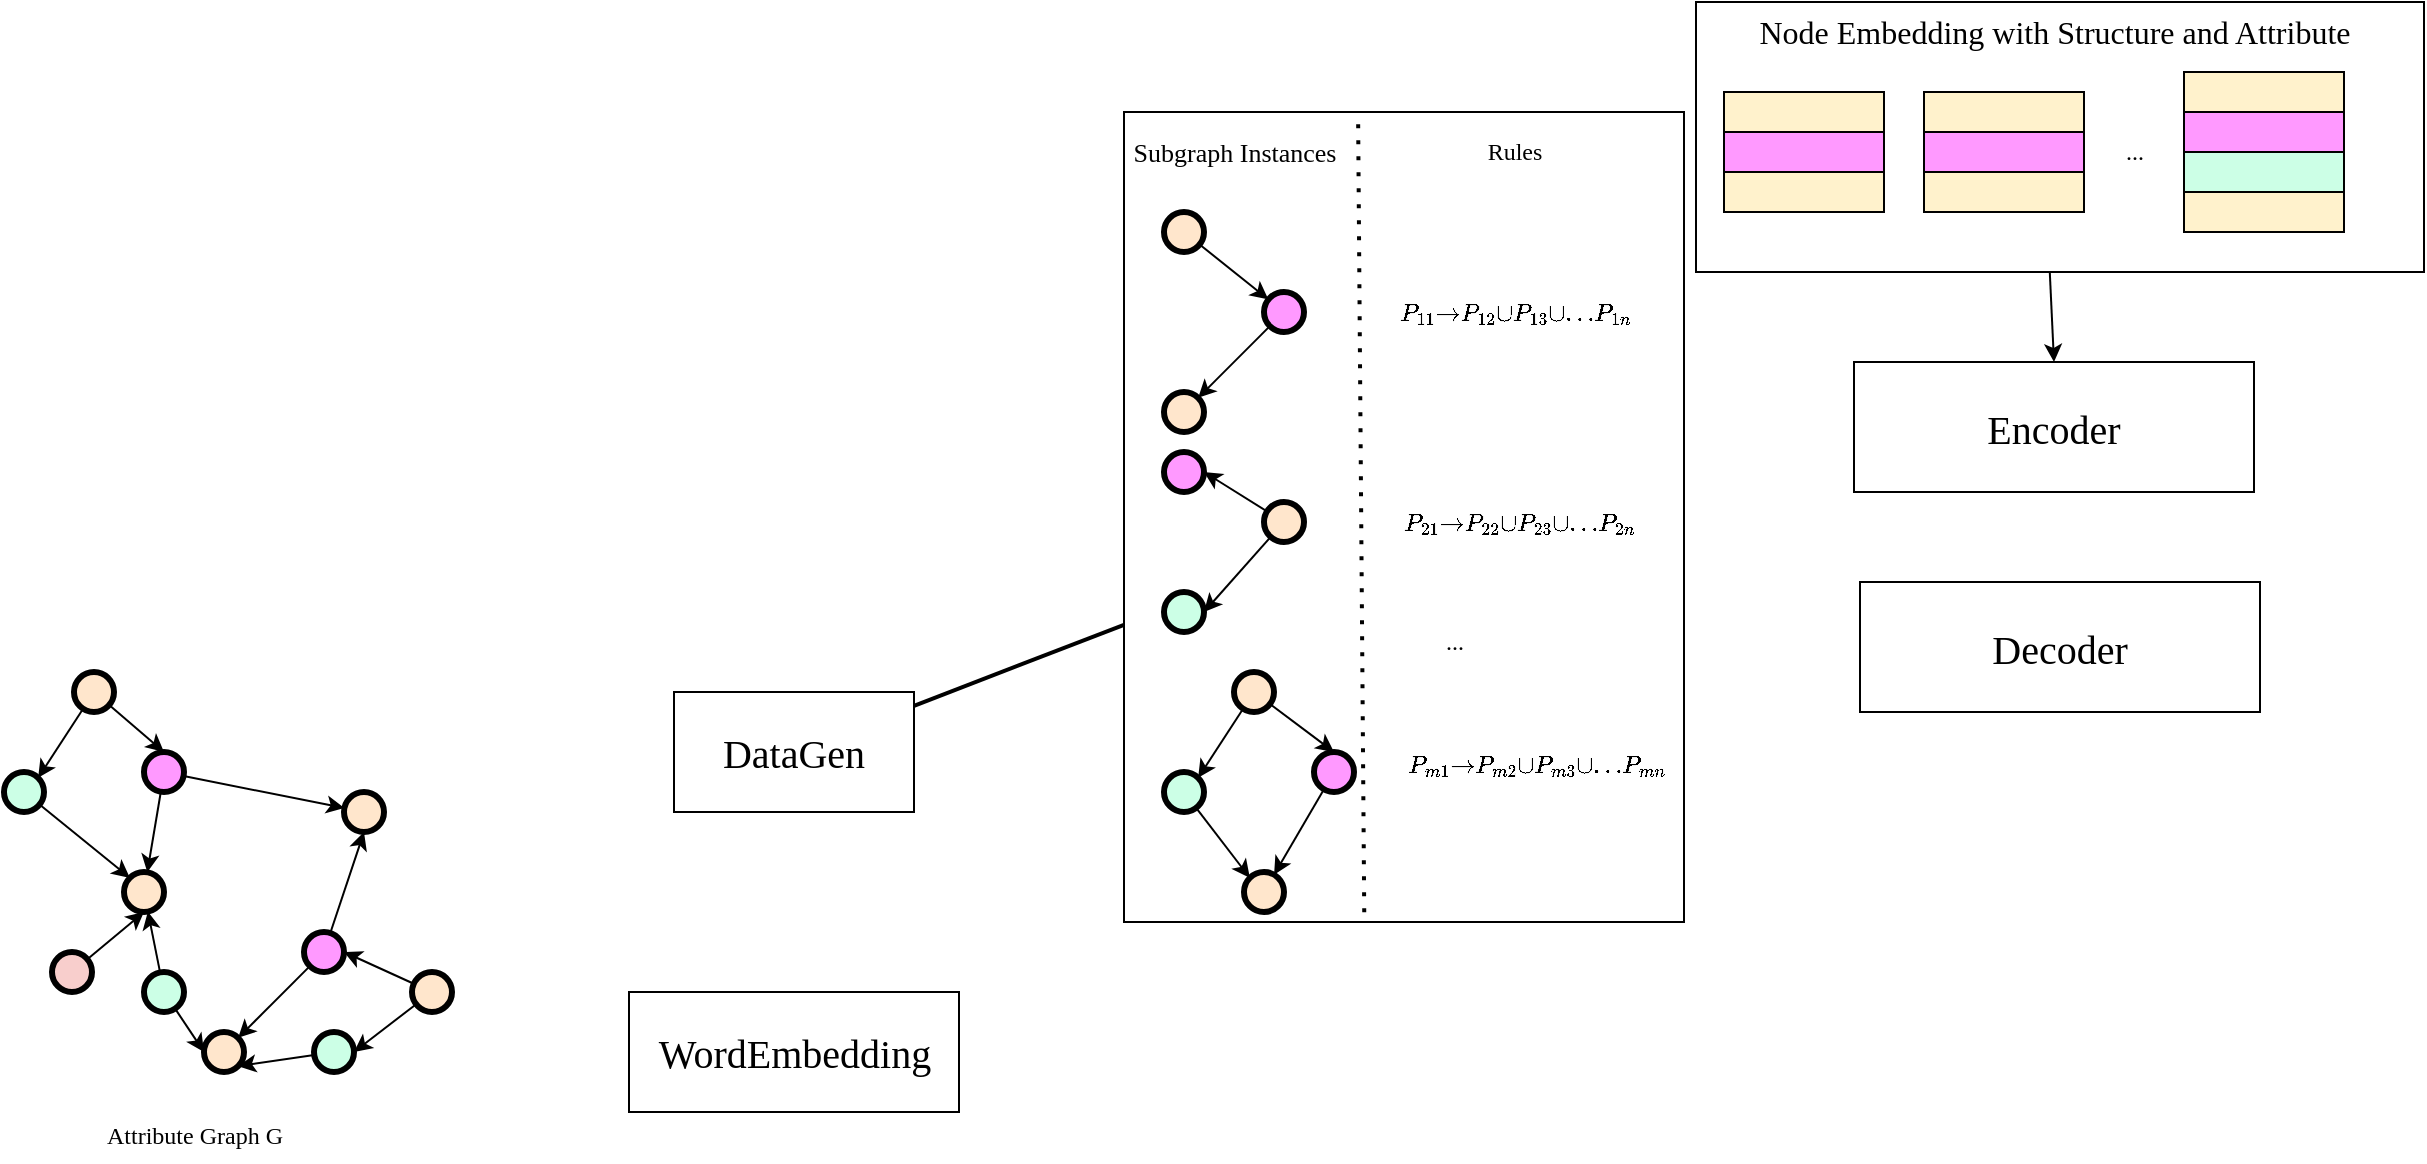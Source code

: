 <mxfile version="20.7.4" type="github">
  <diagram id="YgVjmNeeTJTMkVuTX1qY" name="第 1 页">
    <mxGraphModel dx="1733" dy="1698" grid="1" gridSize="10" guides="1" tooltips="1" connect="1" arrows="1" fold="1" page="1" pageScale="1" pageWidth="827" pageHeight="1169" math="1" shadow="0">
      <root>
        <mxCell id="0" />
        <mxCell id="1" parent="0" />
        <mxCell id="o_sgE8OzQir2t5ASwDxD-75" value="" style="rounded=0;whiteSpace=wrap;html=1;strokeWidth=1;fontFamily=Times New Roman;fontSize=12;" parent="1" vertex="1">
          <mxGeometry x="746" y="-95" width="364" height="135" as="geometry" />
        </mxCell>
        <mxCell id="o_sgE8OzQir2t5ASwDxD-49" value="" style="rounded=0;whiteSpace=wrap;html=1;strokeWidth=1;fontFamily=Times New Roman;fontSize=12;" parent="1" vertex="1">
          <mxGeometry x="460" y="-40" width="280" height="405" as="geometry" />
        </mxCell>
        <mxCell id="hbj6Zmw99jq0ys3fm93o-1" value="&lt;font style=&quot;font-size: 20px;&quot;&gt;Encoder&lt;/font&gt;" style="rounded=0;whiteSpace=wrap;html=1;fontFamily=Times New Roman;" parent="1" vertex="1">
          <mxGeometry x="825" y="85" width="200" height="65" as="geometry" />
        </mxCell>
        <mxCell id="o_sgE8OzQir2t5ASwDxD-80" style="edgeStyle=none;shape=connector;rounded=0;orthogonalLoop=1;jettySize=auto;html=1;labelBackgroundColor=default;strokeColor=default;strokeWidth=2;fontFamily=Times New Roman;fontSize=12;fontColor=#000000;endArrow=none;" parent="1" source="hbj6Zmw99jq0ys3fm93o-16" target="o_sgE8OzQir2t5ASwDxD-49" edge="1">
          <mxGeometry relative="1" as="geometry" />
        </mxCell>
        <mxCell id="hbj6Zmw99jq0ys3fm93o-16" value="&lt;font style=&quot;font-size: 20px;&quot;&gt;DataGen&lt;/font&gt;" style="rounded=0;whiteSpace=wrap;html=1;fontFamily=Times New Roman;" parent="1" vertex="1">
          <mxGeometry x="235" y="250" width="120" height="60" as="geometry" />
        </mxCell>
        <mxCell id="hbj6Zmw99jq0ys3fm93o-36" value="&lt;font style=&quot;font-size: 12px;&quot;&gt;Attribute Graph G&lt;/font&gt;" style="text;html=1;align=center;verticalAlign=middle;resizable=0;points=[];autosize=1;strokeColor=none;fillColor=none;fontSize=16;strokeWidth=3;fontFamily=Times New Roman;" parent="1" vertex="1">
          <mxGeometry x="-60" y="455" width="110" height="30" as="geometry" />
        </mxCell>
        <mxCell id="hbj6Zmw99jq0ys3fm93o-18" value="" style="ellipse;whiteSpace=wrap;html=1;aspect=fixed;fillColor=#FF99FF;strokeColor=#000000;strokeWidth=3;fontFamily=Times New Roman;" parent="1" vertex="1">
          <mxGeometry x="-30" y="280" width="20" height="20" as="geometry" />
        </mxCell>
        <mxCell id="hbj6Zmw99jq0ys3fm93o-19" value="" style="ellipse;whiteSpace=wrap;html=1;aspect=fixed;fillColor=#CCFFE6;strokeColor=#000000;strokeWidth=3;fontFamily=Times New Roman;" parent="1" vertex="1">
          <mxGeometry x="-100" y="290" width="20" height="20" as="geometry" />
        </mxCell>
        <mxCell id="hbj6Zmw99jq0ys3fm93o-20" value="" style="ellipse;whiteSpace=wrap;html=1;aspect=fixed;fillColor=#ffe6cc;strokeColor=#000000;strokeWidth=3;fontFamily=Times New Roman;" parent="1" vertex="1">
          <mxGeometry x="70" y="300" width="20" height="20" as="geometry" />
        </mxCell>
        <mxCell id="hbj6Zmw99jq0ys3fm93o-29" style="edgeStyle=none;rounded=0;orthogonalLoop=1;jettySize=auto;html=1;fontFamily=Times New Roman;" parent="1" source="hbj6Zmw99jq0ys3fm93o-18" target="hbj6Zmw99jq0ys3fm93o-20" edge="1">
          <mxGeometry relative="1" as="geometry" />
        </mxCell>
        <mxCell id="o_sgE8OzQir2t5ASwDxD-15" style="edgeStyle=none;rounded=0;orthogonalLoop=1;jettySize=auto;html=1;entryX=0;entryY=0.5;entryDx=0;entryDy=0;strokeWidth=1;fontFamily=Times New Roman;fontSize=12;fontColor=#000000;" parent="1" source="hbj6Zmw99jq0ys3fm93o-21" target="hbj6Zmw99jq0ys3fm93o-26" edge="1">
          <mxGeometry relative="1" as="geometry" />
        </mxCell>
        <mxCell id="hbj6Zmw99jq0ys3fm93o-21" value="" style="ellipse;whiteSpace=wrap;html=1;aspect=fixed;fillColor=#CCFFE6;strokeColor=#000000;strokeWidth=3;fontFamily=Times New Roman;" parent="1" vertex="1">
          <mxGeometry x="-30" y="390" width="20" height="20" as="geometry" />
        </mxCell>
        <mxCell id="hbj6Zmw99jq0ys3fm93o-22" value="" style="ellipse;whiteSpace=wrap;html=1;aspect=fixed;fillColor=#ffe6cc;strokeColor=#000000;strokeWidth=3;fontFamily=Times New Roman;" parent="1" vertex="1">
          <mxGeometry x="-40" y="340" width="20" height="20" as="geometry" />
        </mxCell>
        <mxCell id="hbj6Zmw99jq0ys3fm93o-28" style="rounded=0;orthogonalLoop=1;jettySize=auto;html=1;fontFamily=Times New Roman;" parent="1" source="hbj6Zmw99jq0ys3fm93o-18" target="hbj6Zmw99jq0ys3fm93o-22" edge="1">
          <mxGeometry relative="1" as="geometry" />
        </mxCell>
        <mxCell id="hbj6Zmw99jq0ys3fm93o-33" style="edgeStyle=none;rounded=0;orthogonalLoop=1;jettySize=auto;html=1;entryX=0;entryY=0;entryDx=0;entryDy=0;fontFamily=Times New Roman;" parent="1" source="hbj6Zmw99jq0ys3fm93o-19" target="hbj6Zmw99jq0ys3fm93o-22" edge="1">
          <mxGeometry relative="1" as="geometry" />
        </mxCell>
        <mxCell id="hbj6Zmw99jq0ys3fm93o-32" style="edgeStyle=none;rounded=0;orthogonalLoop=1;jettySize=auto;html=1;fontFamily=Times New Roman;" parent="1" source="hbj6Zmw99jq0ys3fm93o-21" target="hbj6Zmw99jq0ys3fm93o-22" edge="1">
          <mxGeometry relative="1" as="geometry" />
        </mxCell>
        <mxCell id="o_sgE8OzQir2t5ASwDxD-7" style="edgeStyle=none;rounded=0;orthogonalLoop=1;jettySize=auto;html=1;entryX=0.5;entryY=1;entryDx=0;entryDy=0;strokeWidth=1;fontFamily=Times New Roman;fontSize=12;fontColor=#000000;" parent="1" source="hbj6Zmw99jq0ys3fm93o-23" target="hbj6Zmw99jq0ys3fm93o-20" edge="1">
          <mxGeometry relative="1" as="geometry" />
        </mxCell>
        <mxCell id="hbj6Zmw99jq0ys3fm93o-23" value="" style="ellipse;whiteSpace=wrap;html=1;aspect=fixed;fillColor=#FF99FF;strokeColor=#000000;strokeWidth=3;fontFamily=Times New Roman;" parent="1" vertex="1">
          <mxGeometry x="50" y="370" width="20" height="20" as="geometry" />
        </mxCell>
        <mxCell id="hbj6Zmw99jq0ys3fm93o-26" value="" style="ellipse;whiteSpace=wrap;html=1;aspect=fixed;fillColor=#ffe6cc;strokeColor=#000000;strokeWidth=3;fontFamily=Times New Roman;" parent="1" vertex="1">
          <mxGeometry y="420" width="20" height="20" as="geometry" />
        </mxCell>
        <mxCell id="hbj6Zmw99jq0ys3fm93o-31" style="edgeStyle=none;rounded=0;orthogonalLoop=1;jettySize=auto;html=1;fontFamily=Times New Roman;" parent="1" source="hbj6Zmw99jq0ys3fm93o-23" target="hbj6Zmw99jq0ys3fm93o-26" edge="1">
          <mxGeometry relative="1" as="geometry" />
        </mxCell>
        <mxCell id="o_sgE8OzQir2t5ASwDxD-13" style="edgeStyle=none;rounded=0;orthogonalLoop=1;jettySize=auto;html=1;entryX=1;entryY=1;entryDx=0;entryDy=0;strokeWidth=1;fontFamily=Times New Roman;fontSize=12;fontColor=#000000;" parent="1" source="o_sgE8OzQir2t5ASwDxD-12" target="hbj6Zmw99jq0ys3fm93o-26" edge="1">
          <mxGeometry relative="1" as="geometry" />
        </mxCell>
        <mxCell id="o_sgE8OzQir2t5ASwDxD-12" value="" style="ellipse;whiteSpace=wrap;html=1;aspect=fixed;fillColor=#CCFFE6;strokeColor=#000000;strokeWidth=3;fontFamily=Times New Roman;" parent="1" vertex="1">
          <mxGeometry x="55" y="420" width="20" height="20" as="geometry" />
        </mxCell>
        <mxCell id="o_sgE8OzQir2t5ASwDxD-22" style="edgeStyle=none;rounded=0;orthogonalLoop=1;jettySize=auto;html=1;entryX=1;entryY=0.5;entryDx=0;entryDy=0;strokeWidth=1;fontFamily=Times New Roman;fontSize=12;fontColor=#000000;" parent="1" source="o_sgE8OzQir2t5ASwDxD-17" target="o_sgE8OzQir2t5ASwDxD-12" edge="1">
          <mxGeometry relative="1" as="geometry" />
        </mxCell>
        <mxCell id="o_sgE8OzQir2t5ASwDxD-23" style="edgeStyle=none;rounded=0;orthogonalLoop=1;jettySize=auto;html=1;entryX=1;entryY=0.5;entryDx=0;entryDy=0;strokeWidth=1;fontFamily=Times New Roman;fontSize=12;fontColor=#000000;" parent="1" source="o_sgE8OzQir2t5ASwDxD-17" target="hbj6Zmw99jq0ys3fm93o-23" edge="1">
          <mxGeometry relative="1" as="geometry" />
        </mxCell>
        <mxCell id="o_sgE8OzQir2t5ASwDxD-17" value="" style="ellipse;whiteSpace=wrap;html=1;aspect=fixed;fillColor=#ffe6cc;strokeColor=#000000;strokeWidth=3;fontFamily=Times New Roman;" parent="1" vertex="1">
          <mxGeometry x="104" y="390" width="20" height="20" as="geometry" />
        </mxCell>
        <mxCell id="o_sgE8OzQir2t5ASwDxD-25" style="edgeStyle=none;rounded=0;orthogonalLoop=1;jettySize=auto;html=1;entryX=0.5;entryY=1;entryDx=0;entryDy=0;strokeWidth=1;fontFamily=Times New Roman;fontSize=12;fontColor=#000000;" parent="1" source="o_sgE8OzQir2t5ASwDxD-18" target="hbj6Zmw99jq0ys3fm93o-22" edge="1">
          <mxGeometry relative="1" as="geometry" />
        </mxCell>
        <mxCell id="o_sgE8OzQir2t5ASwDxD-18" value="" style="ellipse;whiteSpace=wrap;html=1;aspect=fixed;fillColor=#f8cecc;strokeColor=#000000;strokeWidth=3;fontFamily=Times New Roman;" parent="1" vertex="1">
          <mxGeometry x="-76" y="380" width="20" height="20" as="geometry" />
        </mxCell>
        <mxCell id="o_sgE8OzQir2t5ASwDxD-20" style="edgeStyle=none;rounded=0;orthogonalLoop=1;jettySize=auto;html=1;entryX=1;entryY=0;entryDx=0;entryDy=0;strokeWidth=1;fontFamily=Times New Roman;fontSize=12;fontColor=#000000;" parent="1" source="o_sgE8OzQir2t5ASwDxD-19" target="hbj6Zmw99jq0ys3fm93o-19" edge="1">
          <mxGeometry relative="1" as="geometry" />
        </mxCell>
        <mxCell id="o_sgE8OzQir2t5ASwDxD-21" style="edgeStyle=none;rounded=0;orthogonalLoop=1;jettySize=auto;html=1;entryX=0.5;entryY=0;entryDx=0;entryDy=0;strokeWidth=1;fontFamily=Times New Roman;fontSize=12;fontColor=#000000;" parent="1" source="o_sgE8OzQir2t5ASwDxD-19" target="hbj6Zmw99jq0ys3fm93o-18" edge="1">
          <mxGeometry relative="1" as="geometry" />
        </mxCell>
        <mxCell id="o_sgE8OzQir2t5ASwDxD-19" value="" style="ellipse;whiteSpace=wrap;html=1;aspect=fixed;fillColor=#ffe6cc;strokeColor=#000000;strokeWidth=3;fontFamily=Times New Roman;" parent="1" vertex="1">
          <mxGeometry x="-65" y="240" width="20" height="20" as="geometry" />
        </mxCell>
        <mxCell id="o_sgE8OzQir2t5ASwDxD-35" value="" style="ellipse;whiteSpace=wrap;html=1;aspect=fixed;fillColor=#CCFFE6;strokeColor=#000000;strokeWidth=3;fontFamily=Times New Roman;" parent="1" vertex="1">
          <mxGeometry x="480" y="290" width="20" height="20" as="geometry" />
        </mxCell>
        <mxCell id="o_sgE8OzQir2t5ASwDxD-38" style="edgeStyle=none;rounded=0;orthogonalLoop=1;jettySize=auto;html=1;entryX=0;entryY=0;entryDx=0;entryDy=0;fontFamily=Times New Roman;" parent="1" source="o_sgE8OzQir2t5ASwDxD-35" target="o_sgE8OzQir2t5ASwDxD-36" edge="1">
          <mxGeometry relative="1" as="geometry" />
        </mxCell>
        <mxCell id="o_sgE8OzQir2t5ASwDxD-39" style="edgeStyle=none;rounded=0;orthogonalLoop=1;jettySize=auto;html=1;entryX=1;entryY=0;entryDx=0;entryDy=0;strokeWidth=1;fontFamily=Times New Roman;fontSize=12;fontColor=#000000;" parent="1" source="o_sgE8OzQir2t5ASwDxD-41" target="o_sgE8OzQir2t5ASwDxD-35" edge="1">
          <mxGeometry relative="1" as="geometry" />
        </mxCell>
        <mxCell id="o_sgE8OzQir2t5ASwDxD-40" style="edgeStyle=none;rounded=0;orthogonalLoop=1;jettySize=auto;html=1;entryX=0.5;entryY=0;entryDx=0;entryDy=0;strokeWidth=1;fontFamily=Times New Roman;fontSize=12;fontColor=#000000;" parent="1" source="o_sgE8OzQir2t5ASwDxD-41" target="o_sgE8OzQir2t5ASwDxD-42" edge="1">
          <mxGeometry relative="1" as="geometry">
            <mxPoint x="560" y="280" as="targetPoint" />
          </mxGeometry>
        </mxCell>
        <mxCell id="o_sgE8OzQir2t5ASwDxD-41" value="" style="ellipse;whiteSpace=wrap;html=1;aspect=fixed;fillColor=#ffe6cc;strokeColor=#000000;strokeWidth=3;fontFamily=Times New Roman;" parent="1" vertex="1">
          <mxGeometry x="515" y="240" width="20" height="20" as="geometry" />
        </mxCell>
        <mxCell id="o_sgE8OzQir2t5ASwDxD-45" style="edgeStyle=none;rounded=0;orthogonalLoop=1;jettySize=auto;html=1;strokeWidth=1;fontFamily=Times New Roman;fontSize=12;fontColor=#000000;" parent="1" source="o_sgE8OzQir2t5ASwDxD-42" target="o_sgE8OzQir2t5ASwDxD-36" edge="1">
          <mxGeometry relative="1" as="geometry" />
        </mxCell>
        <mxCell id="o_sgE8OzQir2t5ASwDxD-42" value="" style="ellipse;whiteSpace=wrap;html=1;aspect=fixed;fillColor=#FF99FF;strokeColor=#000000;strokeWidth=3;fontFamily=Times New Roman;" parent="1" vertex="1">
          <mxGeometry x="555" y="280" width="20" height="20" as="geometry" />
        </mxCell>
        <mxCell id="o_sgE8OzQir2t5ASwDxD-47" value="..." style="text;html=1;align=center;verticalAlign=middle;resizable=0;points=[];autosize=1;strokeColor=none;fillColor=none;fontSize=12;fontFamily=Times New Roman;fontColor=#000000;" parent="1" vertex="1">
          <mxGeometry x="610" y="210" width="30" height="30" as="geometry" />
        </mxCell>
        <mxCell id="o_sgE8OzQir2t5ASwDxD-52" value="" style="endArrow=none;html=1;rounded=0;dashed=1;dashPattern=1 3;labelBackgroundColor=default;strokeColor=default;strokeWidth=2;fontFamily=Times New Roman;fontSize=12;fontColor=#000000;shape=connector;entryX=0.418;entryY=0.001;entryDx=0;entryDy=0;entryPerimeter=0;exitX=0.429;exitY=0.988;exitDx=0;exitDy=0;exitPerimeter=0;" parent="1" source="o_sgE8OzQir2t5ASwDxD-49" target="o_sgE8OzQir2t5ASwDxD-49" edge="1">
          <mxGeometry width="50" height="50" relative="1" as="geometry">
            <mxPoint x="610" y="190" as="sourcePoint" />
            <mxPoint x="660" y="140" as="targetPoint" />
          </mxGeometry>
        </mxCell>
        <mxCell id="o_sgE8OzQir2t5ASwDxD-53" value="Subgraph Instances" style="text;html=1;align=center;verticalAlign=middle;resizable=0;points=[];autosize=1;strokeColor=none;fillColor=none;fontSize=13;fontFamily=Times New Roman;fontColor=#000000;" parent="1" vertex="1">
          <mxGeometry x="455" y="-35" width="120" height="30" as="geometry" />
        </mxCell>
        <mxCell id="o_sgE8OzQir2t5ASwDxD-54" value="Rules" style="text;html=1;align=center;verticalAlign=middle;resizable=0;points=[];autosize=1;strokeColor=none;fillColor=none;fontSize=12;fontFamily=Times New Roman;fontColor=#000000;" parent="1" vertex="1">
          <mxGeometry x="630" y="-35" width="50" height="30" as="geometry" />
        </mxCell>
        <mxCell id="o_sgE8OzQir2t5ASwDxD-34" value="$$P_{21}{\rightarrow}P_{22}{\cup}P_{23}{\cup}{...}P_{2n}$$" style="text;html=1;align=center;verticalAlign=middle;resizable=0;points=[];autosize=1;strokeColor=none;fillColor=none;fontSize=12;fontFamily=Times New Roman;fontColor=#000000;strokeWidth=1;" parent="1" vertex="1">
          <mxGeometry x="487" y="150" width="340" height="30" as="geometry" />
        </mxCell>
        <mxCell id="hbj6Zmw99jq0ys3fm93o-42" value="" style="ellipse;whiteSpace=wrap;html=1;aspect=fixed;fillColor=#ffe6cc;strokeColor=#000000;strokeWidth=3;container=0;fontFamily=Times New Roman;" parent="1" vertex="1">
          <mxGeometry x="480" y="10" width="20" height="20" as="geometry" />
        </mxCell>
        <mxCell id="hbj6Zmw99jq0ys3fm93o-49" value="" style="ellipse;whiteSpace=wrap;html=1;aspect=fixed;fillColor=#FF99FF;strokeColor=#000000;strokeWidth=3;container=0;fontFamily=Times New Roman;" parent="1" vertex="1">
          <mxGeometry x="530" y="50" width="20" height="20" as="geometry" />
        </mxCell>
        <mxCell id="hbj6Zmw99jq0ys3fm93o-50" style="edgeStyle=none;rounded=0;orthogonalLoop=1;jettySize=auto;html=1;fontFamily=Times New Roman;" parent="1" source="hbj6Zmw99jq0ys3fm93o-42" target="hbj6Zmw99jq0ys3fm93o-49" edge="1">
          <mxGeometry relative="1" as="geometry" />
        </mxCell>
        <mxCell id="hbj6Zmw99jq0ys3fm93o-51" value="" style="ellipse;whiteSpace=wrap;html=1;aspect=fixed;fillColor=#ffe6cc;strokeColor=#000000;strokeWidth=3;container=0;fontFamily=Times New Roman;" parent="1" vertex="1">
          <mxGeometry x="480" y="100" width="20" height="20" as="geometry" />
        </mxCell>
        <mxCell id="hbj6Zmw99jq0ys3fm93o-52" style="edgeStyle=none;rounded=0;orthogonalLoop=1;jettySize=auto;html=1;fontFamily=Times New Roman;" parent="1" source="hbj6Zmw99jq0ys3fm93o-49" target="hbj6Zmw99jq0ys3fm93o-51" edge="1">
          <mxGeometry relative="1" as="geometry" />
        </mxCell>
        <mxCell id="o_sgE8OzQir2t5ASwDxD-26" value="" style="ellipse;whiteSpace=wrap;html=1;aspect=fixed;fillColor=#FF99FF;strokeColor=#000000;strokeWidth=3;fontFamily=Times New Roman;" parent="1" vertex="1">
          <mxGeometry x="480" y="130" width="20" height="20" as="geometry" />
        </mxCell>
        <mxCell id="o_sgE8OzQir2t5ASwDxD-27" value="" style="ellipse;whiteSpace=wrap;html=1;aspect=fixed;fillColor=#CCFFE6;strokeColor=#000000;strokeWidth=3;fontFamily=Times New Roman;" parent="1" vertex="1">
          <mxGeometry x="480" y="200" width="20" height="20" as="geometry" />
        </mxCell>
        <mxCell id="o_sgE8OzQir2t5ASwDxD-28" style="edgeStyle=none;rounded=0;orthogonalLoop=1;jettySize=auto;html=1;entryX=1;entryY=0.5;entryDx=0;entryDy=0;strokeWidth=1;fontFamily=Times New Roman;fontSize=12;fontColor=#000000;" parent="1" source="o_sgE8OzQir2t5ASwDxD-30" target="o_sgE8OzQir2t5ASwDxD-27" edge="1">
          <mxGeometry relative="1" as="geometry" />
        </mxCell>
        <mxCell id="o_sgE8OzQir2t5ASwDxD-29" style="edgeStyle=none;rounded=0;orthogonalLoop=1;jettySize=auto;html=1;entryX=1;entryY=0.5;entryDx=0;entryDy=0;strokeWidth=1;fontFamily=Times New Roman;fontSize=12;fontColor=#000000;" parent="1" source="o_sgE8OzQir2t5ASwDxD-30" target="o_sgE8OzQir2t5ASwDxD-26" edge="1">
          <mxGeometry relative="1" as="geometry" />
        </mxCell>
        <mxCell id="o_sgE8OzQir2t5ASwDxD-30" value="" style="ellipse;whiteSpace=wrap;html=1;aspect=fixed;fillColor=#ffe6cc;strokeColor=#000000;strokeWidth=3;fontFamily=Times New Roman;" parent="1" vertex="1">
          <mxGeometry x="530" y="155" width="20" height="20" as="geometry" />
        </mxCell>
        <mxCell id="o_sgE8OzQir2t5ASwDxD-3" value="$$P_{11}{\rightarrow}P_{12}{\cup}P_{13}{\cup}{...}P_{1n}$$" style="text;html=1;align=center;verticalAlign=middle;resizable=0;points=[];autosize=1;strokeColor=none;fillColor=none;fontSize=12;fontFamily=Times New Roman;fontColor=#000000;strokeWidth=3;" parent="1" vertex="1">
          <mxGeometry x="485" y="45" width="340" height="30" as="geometry" />
        </mxCell>
        <mxCell id="o_sgE8OzQir2t5ASwDxD-46" value="$$P_{m1}{\rightarrow}P_{m2}{\cup}P_{m3}{\cup}{...}P_{mn}$$" style="text;whiteSpace=wrap;html=1;fontSize=12;fontFamily=Times New Roman;fontColor=#000000;" parent="1" vertex="1">
          <mxGeometry x="600" y="260" width="146" height="40" as="geometry" />
        </mxCell>
        <mxCell id="o_sgE8OzQir2t5ASwDxD-36" value="" style="ellipse;whiteSpace=wrap;html=1;aspect=fixed;fillColor=#ffe6cc;strokeColor=#000000;strokeWidth=3;fontFamily=Times New Roman;" parent="1" vertex="1">
          <mxGeometry x="520" y="340" width="20" height="20" as="geometry" />
        </mxCell>
        <mxCell id="o_sgE8OzQir2t5ASwDxD-71" value="..." style="text;html=1;align=center;verticalAlign=middle;resizable=0;points=[];autosize=1;strokeColor=none;fillColor=none;fontSize=12;fontFamily=Times New Roman;fontColor=#000000;" parent="1" vertex="1">
          <mxGeometry x="950" y="-35" width="30" height="30" as="geometry" />
        </mxCell>
        <mxCell id="o_sgE8OzQir2t5ASwDxD-72" value="" style="group;fontFamily=Times New Roman;" parent="1" vertex="1" connectable="0">
          <mxGeometry x="760" y="-50" width="90" height="60" as="geometry" />
        </mxCell>
        <mxCell id="o_sgE8OzQir2t5ASwDxD-57" value="" style="rounded=0;whiteSpace=wrap;html=1;fillColor=#fff2cc;strokeColor=#000000;fontFamily=Times New Roman;" parent="o_sgE8OzQir2t5ASwDxD-72" vertex="1">
          <mxGeometry width="80.0" height="20" as="geometry" />
        </mxCell>
        <mxCell id="o_sgE8OzQir2t5ASwDxD-58" value="" style="rounded=0;whiteSpace=wrap;html=1;fillColor=#FF99FF;strokeColor=#000000;fontFamily=Times New Roman;" parent="o_sgE8OzQir2t5ASwDxD-72" vertex="1">
          <mxGeometry y="20" width="80.0" height="20" as="geometry" />
        </mxCell>
        <mxCell id="o_sgE8OzQir2t5ASwDxD-59" value="" style="rounded=0;whiteSpace=wrap;html=1;fillColor=#fff2cc;strokeColor=#000000;fontFamily=Times New Roman;" parent="o_sgE8OzQir2t5ASwDxD-72" vertex="1">
          <mxGeometry y="40" width="80.0" height="20" as="geometry" />
        </mxCell>
        <mxCell id="o_sgE8OzQir2t5ASwDxD-73" value="" style="group;fontFamily=Times New Roman;" parent="1" vertex="1" connectable="0">
          <mxGeometry x="860" y="-50" width="80" height="60" as="geometry" />
        </mxCell>
        <mxCell id="o_sgE8OzQir2t5ASwDxD-64" value="" style="rounded=0;whiteSpace=wrap;html=1;fillColor=#fff2cc;strokeColor=#000000;fontFamily=Times New Roman;" parent="o_sgE8OzQir2t5ASwDxD-73" vertex="1">
          <mxGeometry width="80.0" height="20" as="geometry" />
        </mxCell>
        <mxCell id="o_sgE8OzQir2t5ASwDxD-65" value="" style="rounded=0;whiteSpace=wrap;html=1;fillColor=#FF99FF;strokeColor=#000000;fontFamily=Times New Roman;" parent="o_sgE8OzQir2t5ASwDxD-73" vertex="1">
          <mxGeometry y="20" width="80.0" height="20" as="geometry" />
        </mxCell>
        <mxCell id="o_sgE8OzQir2t5ASwDxD-66" value="" style="rounded=0;whiteSpace=wrap;html=1;fillColor=#fff2cc;strokeColor=#000000;fontFamily=Times New Roman;" parent="o_sgE8OzQir2t5ASwDxD-73" vertex="1">
          <mxGeometry y="40" width="80.0" height="20" as="geometry" />
        </mxCell>
        <mxCell id="o_sgE8OzQir2t5ASwDxD-74" value="" style="group;fontFamily=Times New Roman;" parent="1" vertex="1" connectable="0">
          <mxGeometry x="990" y="-60" width="80" height="80" as="geometry" />
        </mxCell>
        <mxCell id="o_sgE8OzQir2t5ASwDxD-67" value="" style="rounded=0;whiteSpace=wrap;html=1;fillColor=#fff2cc;strokeColor=#000000;fontFamily=Times New Roman;" parent="o_sgE8OzQir2t5ASwDxD-74" vertex="1">
          <mxGeometry width="80.0" height="20" as="geometry" />
        </mxCell>
        <mxCell id="o_sgE8OzQir2t5ASwDxD-68" value="" style="rounded=0;whiteSpace=wrap;html=1;fillColor=#FF99FF;strokeColor=#000000;fontFamily=Times New Roman;" parent="o_sgE8OzQir2t5ASwDxD-74" vertex="1">
          <mxGeometry y="20" width="80.0" height="20" as="geometry" />
        </mxCell>
        <mxCell id="o_sgE8OzQir2t5ASwDxD-69" value="" style="rounded=0;whiteSpace=wrap;html=1;fillColor=#CCFFE6;strokeColor=#000000;fontFamily=Times New Roman;" parent="o_sgE8OzQir2t5ASwDxD-74" vertex="1">
          <mxGeometry y="40" width="80.0" height="20" as="geometry" />
        </mxCell>
        <mxCell id="o_sgE8OzQir2t5ASwDxD-70" value="" style="rounded=0;whiteSpace=wrap;html=1;fillColor=#fff2cc;strokeColor=#000000;fontFamily=Times New Roman;" parent="o_sgE8OzQir2t5ASwDxD-74" vertex="1">
          <mxGeometry y="60" width="80.0" height="20" as="geometry" />
        </mxCell>
        <mxCell id="o_sgE8OzQir2t5ASwDxD-76" value="Node Embedding with Structure and Attribute" style="text;html=1;align=center;verticalAlign=middle;resizable=0;points=[];autosize=1;strokeColor=none;fillColor=none;fontSize=16;fontFamily=Times New Roman;fontColor=#000000;strokeWidth=1;" parent="1" vertex="1">
          <mxGeometry x="765" y="-95" width="320" height="30" as="geometry" />
        </mxCell>
        <mxCell id="o_sgE8OzQir2t5ASwDxD-79" value="" style="endArrow=classic;html=1;rounded=0;labelBackgroundColor=default;strokeColor=default;strokeWidth=1;fontFamily=Times New Roman;fontSize=12;fontColor=#000000;shape=connector;exitX=0.486;exitY=1.003;exitDx=0;exitDy=0;exitPerimeter=0;entryX=0.5;entryY=0;entryDx=0;entryDy=0;" parent="1" source="o_sgE8OzQir2t5ASwDxD-75" target="hbj6Zmw99jq0ys3fm93o-1" edge="1">
          <mxGeometry width="50" height="50" relative="1" as="geometry">
            <mxPoint x="820" y="130" as="sourcePoint" />
            <mxPoint x="960" y="90" as="targetPoint" />
          </mxGeometry>
        </mxCell>
        <mxCell id="o_sgE8OzQir2t5ASwDxD-81" value="&lt;font style=&quot;font-size: 20px;&quot;&gt;WordEmbedding&lt;/font&gt;" style="rounded=0;whiteSpace=wrap;html=1;fontFamily=Times New Roman;" parent="1" vertex="1">
          <mxGeometry x="212.5" y="400" width="165" height="60" as="geometry" />
        </mxCell>
        <mxCell id="MWlRzePxruAl5YQmGzdh-1" value="&lt;font style=&quot;font-size: 20px;&quot;&gt;Decoder&lt;/font&gt;" style="rounded=0;whiteSpace=wrap;html=1;fontFamily=Times New Roman;" vertex="1" parent="1">
          <mxGeometry x="828" y="195" width="200" height="65" as="geometry" />
        </mxCell>
      </root>
    </mxGraphModel>
  </diagram>
</mxfile>
